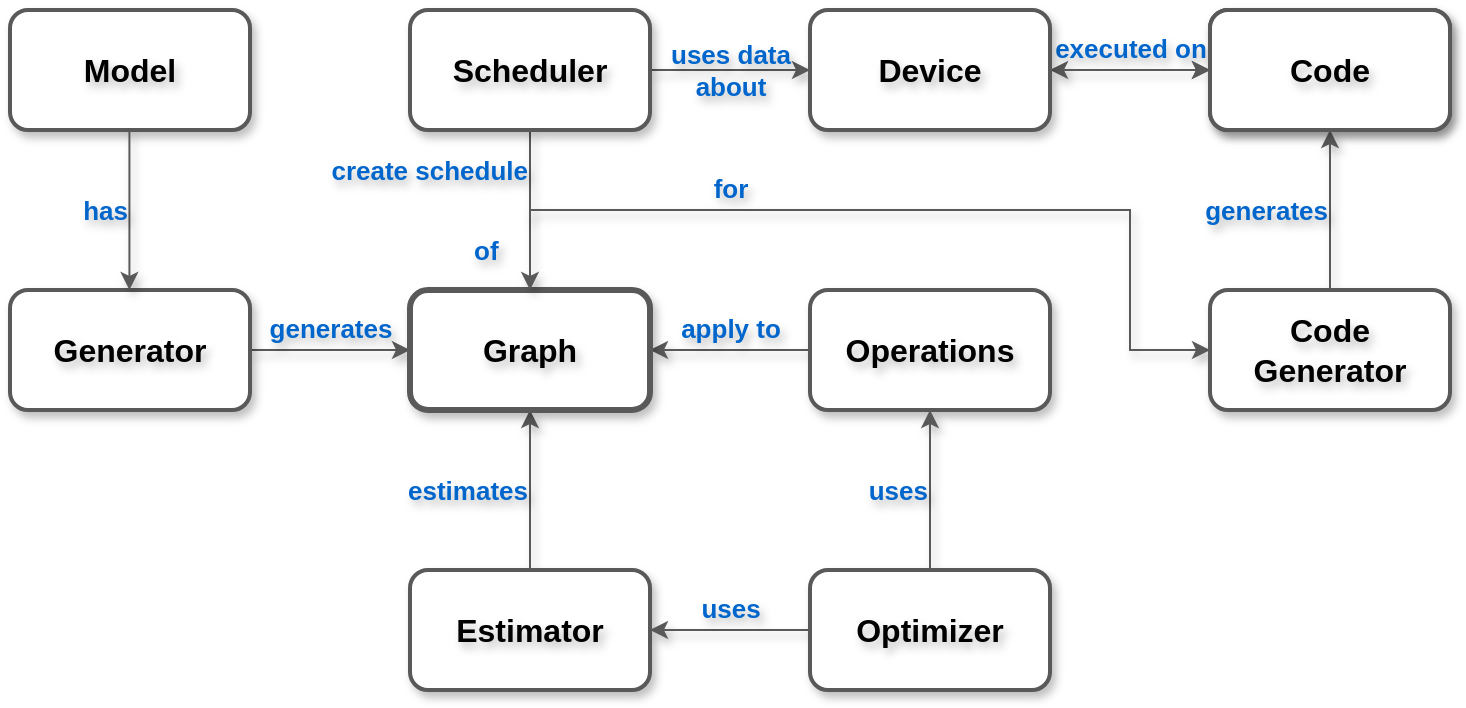 <mxfile version="24.7.5">
  <diagram name="Page-1" id="PK1p0wo5aPRID4nSpvl5">
    <mxGraphModel dx="2022" dy="1185" grid="1" gridSize="10" guides="1" tooltips="1" connect="1" arrows="1" fold="1" page="1" pageScale="1" pageWidth="500" pageHeight="900" math="0" shadow="0">
      <root>
        <mxCell id="0" />
        <mxCell id="1" parent="0" />
        <mxCell id="a3eKgUrgatNDX7FbU-Cm-11" value="generates" style="edgeStyle=orthogonalEdgeStyle;rounded=0;orthogonalLoop=1;jettySize=auto;html=1;fontSize=13;shadow=1;strokeColor=#595959;labelBackgroundColor=none;labelBorderColor=none;textShadow=1;fontStyle=1;horizontal=1;verticalAlign=bottom;fontColor=#0066CC;" parent="1" source="a3eKgUrgatNDX7FbU-Cm-5" target="a3eKgUrgatNDX7FbU-Cm-10" edge="1">
          <mxGeometry relative="1" as="geometry">
            <mxPoint as="offset" />
          </mxGeometry>
        </mxCell>
        <mxCell id="a3eKgUrgatNDX7FbU-Cm-5" value="Generator" style="rounded=1;whiteSpace=wrap;html=1;strokeWidth=2;fontSize=16;shadow=1;strokeColor=#595959;labelBorderColor=none;textShadow=1;fontStyle=1" parent="1" vertex="1">
          <mxGeometry x="40" y="180" width="120" height="60" as="geometry" />
        </mxCell>
        <mxCell id="a3eKgUrgatNDX7FbU-Cm-14" value="apply to" style="edgeStyle=orthogonalEdgeStyle;rounded=0;orthogonalLoop=1;jettySize=auto;html=1;fontSize=13;shadow=1;strokeColor=#595959;labelBackgroundColor=none;labelBorderColor=none;textShadow=1;fontStyle=1;verticalAlign=bottom;fontColor=#0066CC;" parent="1" source="a3eKgUrgatNDX7FbU-Cm-6" target="a3eKgUrgatNDX7FbU-Cm-10" edge="1">
          <mxGeometry relative="1" as="geometry" />
        </mxCell>
        <mxCell id="a3eKgUrgatNDX7FbU-Cm-6" value="Operations" style="rounded=1;whiteSpace=wrap;html=1;strokeWidth=2;fontSize=16;shadow=1;strokeColor=#595959;labelBorderColor=none;textShadow=1;fontStyle=1" parent="1" vertex="1">
          <mxGeometry x="440" y="180" width="120" height="60" as="geometry" />
        </mxCell>
        <mxCell id="a3eKgUrgatNDX7FbU-Cm-17" value="estimates" style="edgeStyle=orthogonalEdgeStyle;rounded=0;orthogonalLoop=1;jettySize=auto;html=1;fontSize=13;shadow=1;strokeColor=#595959;labelBackgroundColor=none;labelBorderColor=none;textShadow=1;fontStyle=1;align=right;fontColor=#0066CC;" parent="1" source="a3eKgUrgatNDX7FbU-Cm-7" target="a3eKgUrgatNDX7FbU-Cm-10" edge="1">
          <mxGeometry relative="1" as="geometry" />
        </mxCell>
        <mxCell id="a3eKgUrgatNDX7FbU-Cm-7" value="Estimator" style="rounded=1;whiteSpace=wrap;html=1;strokeWidth=2;fontSize=16;shadow=1;strokeColor=#595959;labelBorderColor=none;textShadow=1;fontStyle=1" parent="1" vertex="1">
          <mxGeometry x="240" y="320" width="120" height="60" as="geometry" />
        </mxCell>
        <mxCell id="a3eKgUrgatNDX7FbU-Cm-15" value="uses" style="edgeStyle=orthogonalEdgeStyle;rounded=0;orthogonalLoop=1;jettySize=auto;html=1;fontSize=13;shadow=1;strokeColor=#595959;labelBackgroundColor=none;labelBorderColor=none;textShadow=1;fontStyle=1;align=right;fontColor=#0066CC;" parent="1" source="a3eKgUrgatNDX7FbU-Cm-8" target="a3eKgUrgatNDX7FbU-Cm-6" edge="1">
          <mxGeometry relative="1" as="geometry" />
        </mxCell>
        <mxCell id="a3eKgUrgatNDX7FbU-Cm-16" value="uses" style="edgeStyle=orthogonalEdgeStyle;rounded=0;orthogonalLoop=1;jettySize=auto;html=1;fontSize=13;shadow=1;strokeColor=#595959;labelBackgroundColor=none;labelBorderColor=none;textShadow=1;fontStyle=1;verticalAlign=bottom;fontColor=#0066CC;" parent="1" source="a3eKgUrgatNDX7FbU-Cm-8" target="a3eKgUrgatNDX7FbU-Cm-7" edge="1">
          <mxGeometry relative="1" as="geometry" />
        </mxCell>
        <mxCell id="a3eKgUrgatNDX7FbU-Cm-8" value="Optimizer" style="rounded=1;whiteSpace=wrap;html=1;strokeWidth=2;fontSize=16;shadow=1;strokeColor=#595959;labelBorderColor=none;textShadow=1;fontStyle=1" parent="1" vertex="1">
          <mxGeometry x="440" y="320" width="120" height="60" as="geometry" />
        </mxCell>
        <mxCell id="a3eKgUrgatNDX7FbU-Cm-10" value="Graph" style="rounded=1;whiteSpace=wrap;html=1;strokeWidth=3;fontSize=16;shadow=1;strokeColor=#595959;labelBorderColor=none;textShadow=1;fontStyle=1" parent="1" vertex="1">
          <mxGeometry x="240" y="180" width="120" height="60" as="geometry" />
        </mxCell>
        <mxCell id="a3eKgUrgatNDX7FbU-Cm-21" value="Model" style="rounded=1;whiteSpace=wrap;html=1;strokeWidth=2;fontSize=16;shadow=1;strokeColor=#595959;labelBorderColor=none;textShadow=1;fontStyle=1" parent="1" vertex="1">
          <mxGeometry x="40" y="40" width="120" height="60" as="geometry" />
        </mxCell>
        <mxCell id="a3eKgUrgatNDX7FbU-Cm-23" value="has" style="edgeStyle=orthogonalEdgeStyle;rounded=0;orthogonalLoop=1;jettySize=auto;html=1;fontSize=13;shadow=1;strokeColor=#595959;labelBackgroundColor=none;labelBorderColor=none;textShadow=1;fontStyle=1;verticalAlign=middle;align=right;fontColor=#0066CC;" parent="1" edge="1">
          <mxGeometry relative="1" as="geometry">
            <mxPoint x="99.71" y="100" as="sourcePoint" />
            <mxPoint x="99.71" y="180" as="targetPoint" />
            <mxPoint as="offset" />
          </mxGeometry>
        </mxCell>
        <mxCell id="a3eKgUrgatNDX7FbU-Cm-28" value="executed on" style="edgeStyle=orthogonalEdgeStyle;rounded=0;orthogonalLoop=1;jettySize=auto;html=1;fontSize=13;exitX=0;exitY=0.5;exitDx=0;exitDy=0;shadow=1;strokeColor=#595959;labelBackgroundColor=none;labelBorderColor=none;textShadow=1;fontStyle=1;verticalAlign=bottom;fontColor=#0066CC;" parent="1" source="a3eKgUrgatNDX7FbU-Cm-24" target="a3eKgUrgatNDX7FbU-Cm-27" edge="1">
          <mxGeometry x="0.334" relative="1" as="geometry">
            <Array as="points">
              <mxPoint x="660" y="70" />
              <mxPoint x="660" y="70" />
            </Array>
            <mxPoint as="offset" />
          </mxGeometry>
        </mxCell>
        <mxCell id="a3eKgUrgatNDX7FbU-Cm-24" value="Code" style="rounded=1;whiteSpace=wrap;html=1;strokeWidth=2;fontSize=16;shadow=1;strokeColor=#595959;labelBorderColor=none;textShadow=1;fontStyle=1" parent="1" vertex="1">
          <mxGeometry x="640" y="40" width="120" height="60" as="geometry" />
        </mxCell>
        <mxCell id="a3eKgUrgatNDX7FbU-Cm-30" value="uses data&lt;br style=&quot;font-size: 13px;&quot;&gt;about" style="edgeStyle=orthogonalEdgeStyle;rounded=0;orthogonalLoop=1;jettySize=auto;html=1;fontSize=13;shadow=1;strokeColor=#595959;labelBackgroundColor=none;labelBorderColor=none;textShadow=1;fontStyle=1;fontColor=#0066CC;" parent="1" source="a3eKgUrgatNDX7FbU-Cm-29" target="a3eKgUrgatNDX7FbU-Cm-27" edge="1">
          <mxGeometry relative="1" as="geometry">
            <mxPoint as="offset" />
          </mxGeometry>
        </mxCell>
        <mxCell id="ADYr4ux8lBC22yQiLKIl-1" value="" style="edgeStyle=orthogonalEdgeStyle;rounded=0;orthogonalLoop=1;jettySize=auto;html=1;labelBorderColor=none;textShadow=1;fontStyle=1;strokeColor=#595959;" edge="1" parent="1" source="a3eKgUrgatNDX7FbU-Cm-27" target="a3eKgUrgatNDX7FbU-Cm-24">
          <mxGeometry relative="1" as="geometry" />
        </mxCell>
        <mxCell id="ADYr4ux8lBC22yQiLKIl-3" value="" style="edgeStyle=orthogonalEdgeStyle;rounded=0;orthogonalLoop=1;jettySize=auto;html=1;labelBackgroundColor=none;strokeColor=#595959;" edge="1" parent="1" source="a3eKgUrgatNDX7FbU-Cm-27" target="ADYr4ux8lBC22yQiLKIl-2">
          <mxGeometry relative="1" as="geometry" />
        </mxCell>
        <mxCell id="a3eKgUrgatNDX7FbU-Cm-27" value="Device" style="rounded=1;whiteSpace=wrap;html=1;strokeWidth=2;fontSize=16;shadow=1;strokeColor=#595959;labelBorderColor=none;textShadow=1;fontStyle=1" parent="1" vertex="1">
          <mxGeometry x="440" y="40" width="120" height="60" as="geometry" />
        </mxCell>
        <mxCell id="a3eKgUrgatNDX7FbU-Cm-32" value="create schedule" style="edgeStyle=orthogonalEdgeStyle;rounded=0;orthogonalLoop=1;jettySize=auto;html=1;exitX=0.5;exitY=1;exitDx=0;exitDy=0;fontSize=13;shadow=1;strokeColor=#595959;labelBackgroundColor=none;labelBorderColor=none;textShadow=1;fontStyle=1;align=right;fontColor=#0066CC;" parent="1" source="a3eKgUrgatNDX7FbU-Cm-29" edge="1">
          <mxGeometry x="-0.5" relative="1" as="geometry">
            <mxPoint x="540" y="79.999" as="sourcePoint" />
            <mxPoint x="300" y="180" as="targetPoint" />
            <Array as="points">
              <mxPoint x="300" y="180" />
              <mxPoint x="300" y="180" />
            </Array>
            <mxPoint as="offset" />
          </mxGeometry>
        </mxCell>
        <mxCell id="a3eKgUrgatNDX7FbU-Cm-29" value="Scheduler" style="rounded=1;whiteSpace=wrap;html=1;strokeWidth=2;fontSize=16;shadow=1;strokeColor=#595959;labelBorderColor=none;textShadow=1;fontStyle=1" parent="1" vertex="1">
          <mxGeometry x="240" y="40" width="120" height="60" as="geometry" />
        </mxCell>
        <mxCell id="a3eKgUrgatNDX7FbU-Cm-33" value="generates" style="edgeStyle=orthogonalEdgeStyle;rounded=0;orthogonalLoop=1;jettySize=auto;fontSize=13;shadow=1;strokeColor=#595959;labelBackgroundColor=none;labelBorderColor=none;textShadow=1;fontStyle=1;html=1;verticalAlign=middle;fontColor=#0066CC;align=right;" parent="1" source="a3eKgUrgatNDX7FbU-Cm-9" target="a3eKgUrgatNDX7FbU-Cm-24" edge="1">
          <mxGeometry relative="1" as="geometry">
            <mxPoint x="700" y="100" as="sourcePoint" />
            <mxPoint x="700" y="180" as="targetPoint" />
          </mxGeometry>
        </mxCell>
        <mxCell id="a3eKgUrgatNDX7FbU-Cm-34" value="for" style="edgeStyle=orthogonalEdgeStyle;rounded=0;orthogonalLoop=1;jettySize=auto;html=1;fontSize=13;exitX=0.5;exitY=0;exitDx=0;exitDy=0;shadow=1;strokeColor=#595959;labelBackgroundColor=none;labelBorderColor=none;textShadow=1;fontStyle=1;verticalAlign=bottom;fontColor=#0066CC;" parent="1" source="a3eKgUrgatNDX7FbU-Cm-41" target="a3eKgUrgatNDX7FbU-Cm-9" edge="1">
          <mxGeometry x="-0.494" relative="1" as="geometry">
            <mxPoint x="350" y="140" as="sourcePoint" />
            <Array as="points">
              <mxPoint x="600" y="140" />
              <mxPoint x="600" y="210" />
            </Array>
            <mxPoint as="offset" />
          </mxGeometry>
        </mxCell>
        <mxCell id="a3eKgUrgatNDX7FbU-Cm-9" value="Code Generator" style="rounded=1;whiteSpace=wrap;html=1;strokeWidth=2;fontSize=16;shadow=1;strokeColor=#595959;labelBorderColor=none;textShadow=1;fontStyle=1" parent="1" vertex="1">
          <mxGeometry x="640" y="180" width="120" height="60" as="geometry" />
        </mxCell>
        <mxCell id="a3eKgUrgatNDX7FbU-Cm-41" value="of" style="text;html=1;strokeColor=none;fillColor=none;align=left;verticalAlign=middle;whiteSpace=wrap;rounded=0;fontSize=13;labelBackgroundColor=none;shadow=1;labelBorderColor=none;textShadow=1;fontStyle=1;fontColor=#0066CC;" parent="1" vertex="1">
          <mxGeometry x="270" y="145" width="60" height="30" as="geometry" />
        </mxCell>
        <mxCell id="ADYr4ux8lBC22yQiLKIl-2" value="Code" style="rounded=1;whiteSpace=wrap;html=1;strokeWidth=2;fontSize=16;shadow=1;strokeColor=#595959;labelBorderColor=none;textShadow=1;fontStyle=1" vertex="1" parent="1">
          <mxGeometry x="640" y="40" width="120" height="60" as="geometry" />
        </mxCell>
      </root>
    </mxGraphModel>
  </diagram>
</mxfile>
